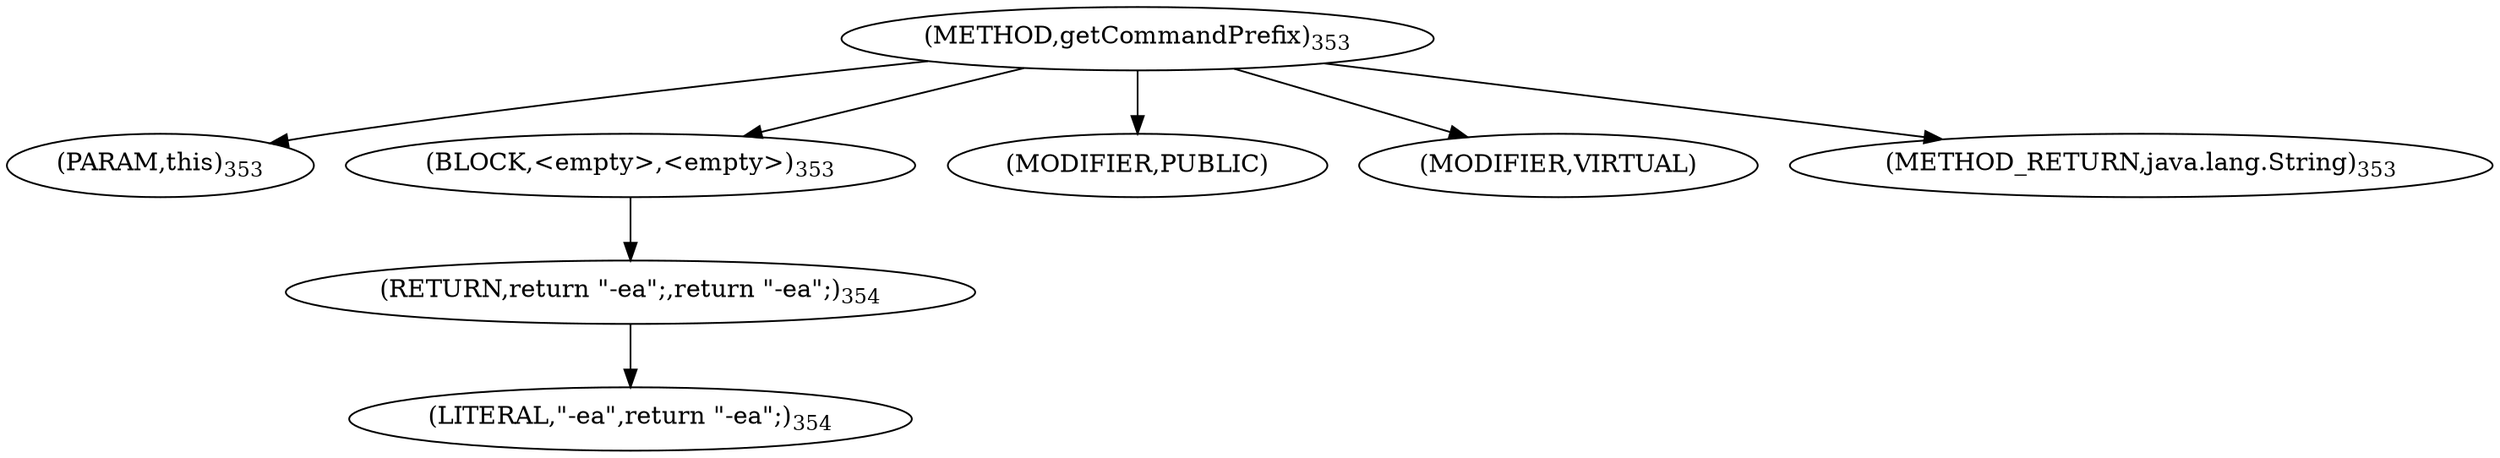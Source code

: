 digraph "getCommandPrefix" {  
"559" [label = <(METHOD,getCommandPrefix)<SUB>353</SUB>> ]
"560" [label = <(PARAM,this)<SUB>353</SUB>> ]
"561" [label = <(BLOCK,&lt;empty&gt;,&lt;empty&gt;)<SUB>353</SUB>> ]
"562" [label = <(RETURN,return &quot;-ea&quot;;,return &quot;-ea&quot;;)<SUB>354</SUB>> ]
"563" [label = <(LITERAL,&quot;-ea&quot;,return &quot;-ea&quot;;)<SUB>354</SUB>> ]
"564" [label = <(MODIFIER,PUBLIC)> ]
"565" [label = <(MODIFIER,VIRTUAL)> ]
"566" [label = <(METHOD_RETURN,java.lang.String)<SUB>353</SUB>> ]
  "559" -> "560" 
  "559" -> "561" 
  "559" -> "564" 
  "559" -> "565" 
  "559" -> "566" 
  "561" -> "562" 
  "562" -> "563" 
}
